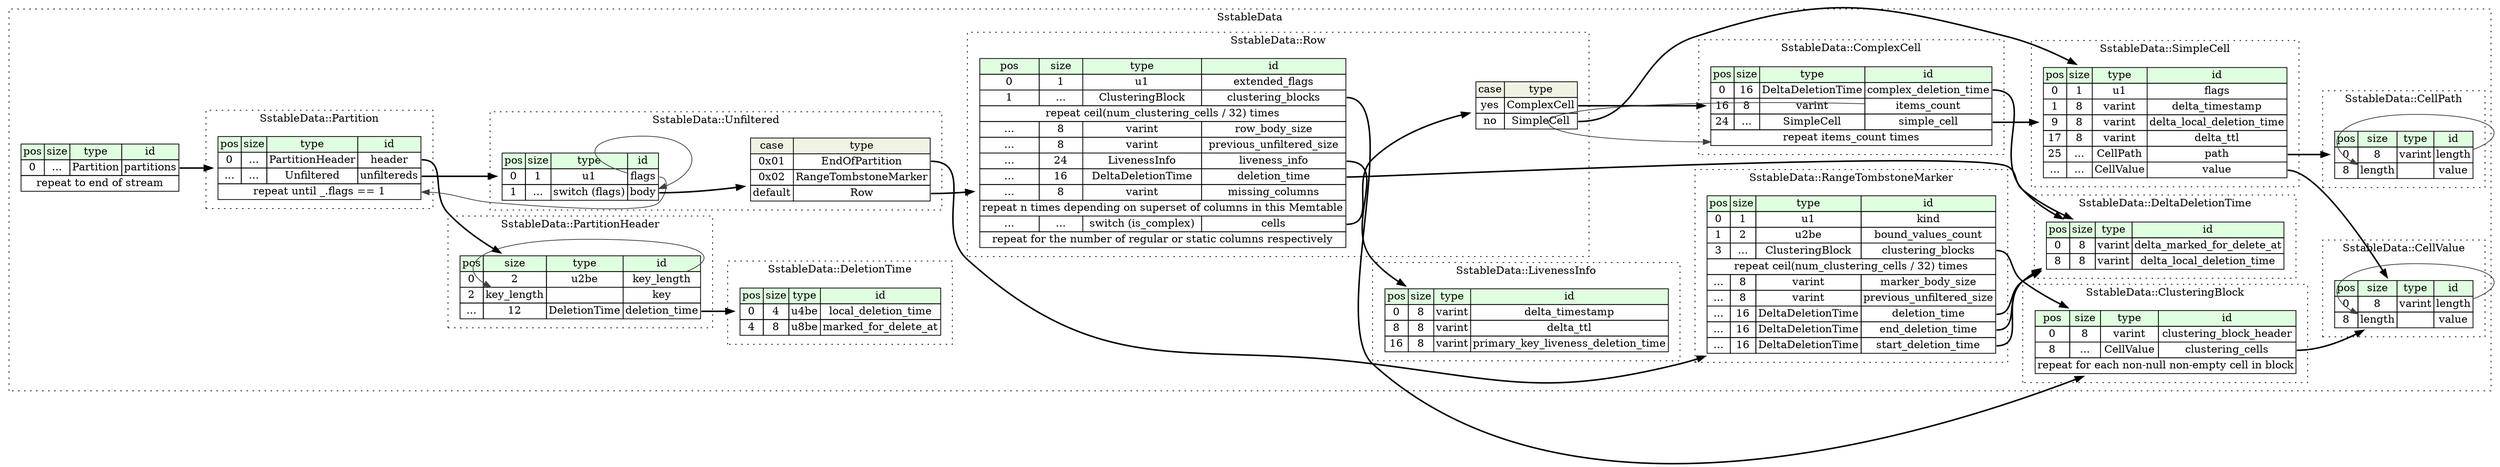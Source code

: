 digraph {
	rankdir=LR;
	node [shape=plaintext];
	subgraph cluster__sstable_data {
		label="SstableData";
		graph[style=dotted];

		sstable_data__seq [label=<<TABLE BORDER="0" CELLBORDER="1" CELLSPACING="0">
			<TR><TD BGCOLOR="#E0FFE0">pos</TD><TD BGCOLOR="#E0FFE0">size</TD><TD BGCOLOR="#E0FFE0">type</TD><TD BGCOLOR="#E0FFE0">id</TD></TR>
			<TR><TD PORT="partitions_pos">0</TD><TD PORT="partitions_size">...</TD><TD>Partition</TD><TD PORT="partitions_type">partitions</TD></TR>
			<TR><TD COLSPAN="4" PORT="partitions__repeat">repeat to end of stream</TD></TR>
		</TABLE>>];
		subgraph cluster__deletion_time {
			label="SstableData::DeletionTime";
			graph[style=dotted];

			deletion_time__seq [label=<<TABLE BORDER="0" CELLBORDER="1" CELLSPACING="0">
				<TR><TD BGCOLOR="#E0FFE0">pos</TD><TD BGCOLOR="#E0FFE0">size</TD><TD BGCOLOR="#E0FFE0">type</TD><TD BGCOLOR="#E0FFE0">id</TD></TR>
				<TR><TD PORT="local_deletion_time_pos">0</TD><TD PORT="local_deletion_time_size">4</TD><TD>u4be</TD><TD PORT="local_deletion_time_type">local_deletion_time</TD></TR>
				<TR><TD PORT="marked_for_delete_at_pos">4</TD><TD PORT="marked_for_delete_at_size">8</TD><TD>u8be</TD><TD PORT="marked_for_delete_at_type">marked_for_delete_at</TD></TR>
			</TABLE>>];
		}
		subgraph cluster__liveness_info {
			label="SstableData::LivenessInfo";
			graph[style=dotted];

			liveness_info__seq [label=<<TABLE BORDER="0" CELLBORDER="1" CELLSPACING="0">
				<TR><TD BGCOLOR="#E0FFE0">pos</TD><TD BGCOLOR="#E0FFE0">size</TD><TD BGCOLOR="#E0FFE0">type</TD><TD BGCOLOR="#E0FFE0">id</TD></TR>
				<TR><TD PORT="delta_timestamp_pos">0</TD><TD PORT="delta_timestamp_size">8</TD><TD>varint</TD><TD PORT="delta_timestamp_type">delta_timestamp</TD></TR>
				<TR><TD PORT="delta_ttl_pos">8</TD><TD PORT="delta_ttl_size">8</TD><TD>varint</TD><TD PORT="delta_ttl_type">delta_ttl</TD></TR>
				<TR><TD PORT="primary_key_liveness_deletion_time_pos">16</TD><TD PORT="primary_key_liveness_deletion_time_size">8</TD><TD>varint</TD><TD PORT="primary_key_liveness_deletion_time_type">primary_key_liveness_deletion_time</TD></TR>
			</TABLE>>];
		}
		subgraph cluster__partition_header {
			label="SstableData::PartitionHeader";
			graph[style=dotted];

			partition_header__seq [label=<<TABLE BORDER="0" CELLBORDER="1" CELLSPACING="0">
				<TR><TD BGCOLOR="#E0FFE0">pos</TD><TD BGCOLOR="#E0FFE0">size</TD><TD BGCOLOR="#E0FFE0">type</TD><TD BGCOLOR="#E0FFE0">id</TD></TR>
				<TR><TD PORT="key_length_pos">0</TD><TD PORT="key_length_size">2</TD><TD>u2be</TD><TD PORT="key_length_type">key_length</TD></TR>
				<TR><TD PORT="key_pos">2</TD><TD PORT="key_size">key_length</TD><TD></TD><TD PORT="key_type">key</TD></TR>
				<TR><TD PORT="deletion_time_pos">...</TD><TD PORT="deletion_time_size">12</TD><TD>DeletionTime</TD><TD PORT="deletion_time_type">deletion_time</TD></TR>
			</TABLE>>];
		}
		subgraph cluster__simple_cell {
			label="SstableData::SimpleCell";
			graph[style=dotted];

			simple_cell__seq [label=<<TABLE BORDER="0" CELLBORDER="1" CELLSPACING="0">
				<TR><TD BGCOLOR="#E0FFE0">pos</TD><TD BGCOLOR="#E0FFE0">size</TD><TD BGCOLOR="#E0FFE0">type</TD><TD BGCOLOR="#E0FFE0">id</TD></TR>
				<TR><TD PORT="flags_pos">0</TD><TD PORT="flags_size">1</TD><TD>u1</TD><TD PORT="flags_type">flags</TD></TR>
				<TR><TD PORT="delta_timestamp_pos">1</TD><TD PORT="delta_timestamp_size">8</TD><TD>varint</TD><TD PORT="delta_timestamp_type">delta_timestamp</TD></TR>
				<TR><TD PORT="delta_local_deletion_time_pos">9</TD><TD PORT="delta_local_deletion_time_size">8</TD><TD>varint</TD><TD PORT="delta_local_deletion_time_type">delta_local_deletion_time</TD></TR>
				<TR><TD PORT="delta_ttl_pos">17</TD><TD PORT="delta_ttl_size">8</TD><TD>varint</TD><TD PORT="delta_ttl_type">delta_ttl</TD></TR>
				<TR><TD PORT="path_pos">25</TD><TD PORT="path_size">...</TD><TD>CellPath</TD><TD PORT="path_type">path</TD></TR>
				<TR><TD PORT="value_pos">...</TD><TD PORT="value_size">...</TD><TD>CellValue</TD><TD PORT="value_type">value</TD></TR>
			</TABLE>>];
		}
		subgraph cluster__partition {
			label="SstableData::Partition";
			graph[style=dotted];

			partition__seq [label=<<TABLE BORDER="0" CELLBORDER="1" CELLSPACING="0">
				<TR><TD BGCOLOR="#E0FFE0">pos</TD><TD BGCOLOR="#E0FFE0">size</TD><TD BGCOLOR="#E0FFE0">type</TD><TD BGCOLOR="#E0FFE0">id</TD></TR>
				<TR><TD PORT="header_pos">0</TD><TD PORT="header_size">...</TD><TD>PartitionHeader</TD><TD PORT="header_type">header</TD></TR>
				<TR><TD PORT="unfiltereds_pos">...</TD><TD PORT="unfiltereds_size">...</TD><TD>Unfiltered</TD><TD PORT="unfiltereds_type">unfiltereds</TD></TR>
				<TR><TD COLSPAN="4" PORT="unfiltereds__repeat">repeat until _.flags == 1</TD></TR>
			</TABLE>>];
		}
		subgraph cluster__cell_path {
			label="SstableData::CellPath";
			graph[style=dotted];

			cell_path__seq [label=<<TABLE BORDER="0" CELLBORDER="1" CELLSPACING="0">
				<TR><TD BGCOLOR="#E0FFE0">pos</TD><TD BGCOLOR="#E0FFE0">size</TD><TD BGCOLOR="#E0FFE0">type</TD><TD BGCOLOR="#E0FFE0">id</TD></TR>
				<TR><TD PORT="length_pos">0</TD><TD PORT="length_size">8</TD><TD>varint</TD><TD PORT="length_type">length</TD></TR>
				<TR><TD PORT="value_pos">8</TD><TD PORT="value_size">length</TD><TD></TD><TD PORT="value_type">value</TD></TR>
			</TABLE>>];
		}
		subgraph cluster__clustering_block {
			label="SstableData::ClusteringBlock";
			graph[style=dotted];

			clustering_block__seq [label=<<TABLE BORDER="0" CELLBORDER="1" CELLSPACING="0">
				<TR><TD BGCOLOR="#E0FFE0">pos</TD><TD BGCOLOR="#E0FFE0">size</TD><TD BGCOLOR="#E0FFE0">type</TD><TD BGCOLOR="#E0FFE0">id</TD></TR>
				<TR><TD PORT="clustering_block_header_pos">0</TD><TD PORT="clustering_block_header_size">8</TD><TD>varint</TD><TD PORT="clustering_block_header_type">clustering_block_header</TD></TR>
				<TR><TD PORT="clustering_cells_pos">8</TD><TD PORT="clustering_cells_size">...</TD><TD>CellValue</TD><TD PORT="clustering_cells_type">clustering_cells</TD></TR>
				<TR><TD COLSPAN="4" PORT="clustering_cells__repeat">repeat for each non-null non-empty cell in block</TD></TR>
			</TABLE>>];
		}
		subgraph cluster__row {
			label="SstableData::Row";
			graph[style=dotted];

			row__seq [label=<<TABLE BORDER="0" CELLBORDER="1" CELLSPACING="0">
				<TR><TD BGCOLOR="#E0FFE0">pos</TD><TD BGCOLOR="#E0FFE0">size</TD><TD BGCOLOR="#E0FFE0">type</TD><TD BGCOLOR="#E0FFE0">id</TD></TR>
				<TR><TD PORT="extended_flags_pos">0</TD><TD PORT="extended_flags_size">1</TD><TD>u1</TD><TD PORT="extended_flags_type">extended_flags</TD></TR>
				<TR><TD PORT="clustering_blocks_pos">1</TD><TD PORT="clustering_blocks_size">...</TD><TD>ClusteringBlock</TD><TD PORT="clustering_blocks_type">clustering_blocks</TD></TR>
				<TR><TD COLSPAN="4" PORT="clustering_blocks__repeat">repeat ceil(num_clustering_cells / 32) times</TD></TR>
				<TR><TD PORT="row_body_size_pos">...</TD><TD PORT="row_body_size_size">8</TD><TD>varint</TD><TD PORT="row_body_size_type">row_body_size</TD></TR>
				<TR><TD PORT="previous_unfiltered_size_pos">...</TD><TD PORT="previous_unfiltered_size_size">8</TD><TD>varint</TD><TD PORT="previous_unfiltered_size_type">previous_unfiltered_size</TD></TR>
				<TR><TD PORT="liveness_info_pos">...</TD><TD PORT="liveness_info_size">24</TD><TD>LivenessInfo</TD><TD PORT="liveness_info_type">liveness_info</TD></TR>
				<TR><TD PORT="deletion_time_pos">...</TD><TD PORT="deletion_time_size">16</TD><TD>DeltaDeletionTime</TD><TD PORT="deletion_time_type">deletion_time</TD></TR>
				<TR><TD PORT="missing_columns_pos">...</TD><TD PORT="missing_columns_size">8</TD><TD>varint</TD><TD PORT="missing_columns_type">missing_columns</TD></TR>
				<TR><TD COLSPAN="4" PORT="missing_columns__repeat">repeat n times depending on superset of columns in this Memtable</TD></TR>
				<TR><TD PORT="cells_pos">...</TD><TD PORT="cells_size">...</TD><TD>switch (is_complex)</TD><TD PORT="cells_type">cells</TD></TR>
				<TR><TD COLSPAN="4" PORT="cells__repeat">repeat for the number of regular or static columns respectively</TD></TR>
			</TABLE>>];
row__seq_cells_switch [label=<<TABLE BORDER="0" CELLBORDER="1" CELLSPACING="0">
	<TR><TD BGCOLOR="#F0F2E4">case</TD><TD BGCOLOR="#F0F2E4">type</TD></TR>
	<TR><TD>yes</TD><TD PORT="case0">ComplexCell</TD></TR>
	<TR><TD>no</TD><TD PORT="case1">SimpleCell</TD></TR>
</TABLE>>];
		}
		subgraph cluster__delta_deletion_time {
			label="SstableData::DeltaDeletionTime";
			graph[style=dotted];

			delta_deletion_time__seq [label=<<TABLE BORDER="0" CELLBORDER="1" CELLSPACING="0">
				<TR><TD BGCOLOR="#E0FFE0">pos</TD><TD BGCOLOR="#E0FFE0">size</TD><TD BGCOLOR="#E0FFE0">type</TD><TD BGCOLOR="#E0FFE0">id</TD></TR>
				<TR><TD PORT="delta_marked_for_delete_at_pos">0</TD><TD PORT="delta_marked_for_delete_at_size">8</TD><TD>varint</TD><TD PORT="delta_marked_for_delete_at_type">delta_marked_for_delete_at</TD></TR>
				<TR><TD PORT="delta_local_deletion_time_pos">8</TD><TD PORT="delta_local_deletion_time_size">8</TD><TD>varint</TD><TD PORT="delta_local_deletion_time_type">delta_local_deletion_time</TD></TR>
			</TABLE>>];
		}
		subgraph cluster__range_tombstone_marker {
			label="SstableData::RangeTombstoneMarker";
			graph[style=dotted];

			range_tombstone_marker__seq [label=<<TABLE BORDER="0" CELLBORDER="1" CELLSPACING="0">
				<TR><TD BGCOLOR="#E0FFE0">pos</TD><TD BGCOLOR="#E0FFE0">size</TD><TD BGCOLOR="#E0FFE0">type</TD><TD BGCOLOR="#E0FFE0">id</TD></TR>
				<TR><TD PORT="kind_pos">0</TD><TD PORT="kind_size">1</TD><TD>u1</TD><TD PORT="kind_type">kind</TD></TR>
				<TR><TD PORT="bound_values_count_pos">1</TD><TD PORT="bound_values_count_size">2</TD><TD>u2be</TD><TD PORT="bound_values_count_type">bound_values_count</TD></TR>
				<TR><TD PORT="clustering_blocks_pos">3</TD><TD PORT="clustering_blocks_size">...</TD><TD>ClusteringBlock</TD><TD PORT="clustering_blocks_type">clustering_blocks</TD></TR>
				<TR><TD COLSPAN="4" PORT="clustering_blocks__repeat">repeat ceil(num_clustering_cells / 32) times</TD></TR>
				<TR><TD PORT="marker_body_size_pos">...</TD><TD PORT="marker_body_size_size">8</TD><TD>varint</TD><TD PORT="marker_body_size_type">marker_body_size</TD></TR>
				<TR><TD PORT="previous_unfiltered_size_pos">...</TD><TD PORT="previous_unfiltered_size_size">8</TD><TD>varint</TD><TD PORT="previous_unfiltered_size_type">previous_unfiltered_size</TD></TR>
				<TR><TD PORT="deletion_time_pos">...</TD><TD PORT="deletion_time_size">16</TD><TD>DeltaDeletionTime</TD><TD PORT="deletion_time_type">deletion_time</TD></TR>
				<TR><TD PORT="end_deletion_time_pos">...</TD><TD PORT="end_deletion_time_size">16</TD><TD>DeltaDeletionTime</TD><TD PORT="end_deletion_time_type">end_deletion_time</TD></TR>
				<TR><TD PORT="start_deletion_time_pos">...</TD><TD PORT="start_deletion_time_size">16</TD><TD>DeltaDeletionTime</TD><TD PORT="start_deletion_time_type">start_deletion_time</TD></TR>
			</TABLE>>];
		}
		subgraph cluster__cell_value {
			label="SstableData::CellValue";
			graph[style=dotted];

			cell_value__seq [label=<<TABLE BORDER="0" CELLBORDER="1" CELLSPACING="0">
				<TR><TD BGCOLOR="#E0FFE0">pos</TD><TD BGCOLOR="#E0FFE0">size</TD><TD BGCOLOR="#E0FFE0">type</TD><TD BGCOLOR="#E0FFE0">id</TD></TR>
				<TR><TD PORT="length_pos">0</TD><TD PORT="length_size">8</TD><TD>varint</TD><TD PORT="length_type">length</TD></TR>
				<TR><TD PORT="value_pos">8</TD><TD PORT="value_size">length</TD><TD></TD><TD PORT="value_type">value</TD></TR>
			</TABLE>>];
		}
		subgraph cluster__complex_cell {
			label="SstableData::ComplexCell";
			graph[style=dotted];

			complex_cell__seq [label=<<TABLE BORDER="0" CELLBORDER="1" CELLSPACING="0">
				<TR><TD BGCOLOR="#E0FFE0">pos</TD><TD BGCOLOR="#E0FFE0">size</TD><TD BGCOLOR="#E0FFE0">type</TD><TD BGCOLOR="#E0FFE0">id</TD></TR>
				<TR><TD PORT="complex_deletion_time_pos">0</TD><TD PORT="complex_deletion_time_size">16</TD><TD>DeltaDeletionTime</TD><TD PORT="complex_deletion_time_type">complex_deletion_time</TD></TR>
				<TR><TD PORT="items_count_pos">16</TD><TD PORT="items_count_size">8</TD><TD>varint</TD><TD PORT="items_count_type">items_count</TD></TR>
				<TR><TD PORT="simple_cell_pos">24</TD><TD PORT="simple_cell_size">...</TD><TD>SimpleCell</TD><TD PORT="simple_cell_type">simple_cell</TD></TR>
				<TR><TD COLSPAN="4" PORT="simple_cell__repeat">repeat items_count times</TD></TR>
			</TABLE>>];
		}
		subgraph cluster__unfiltered {
			label="SstableData::Unfiltered";
			graph[style=dotted];

			unfiltered__seq [label=<<TABLE BORDER="0" CELLBORDER="1" CELLSPACING="0">
				<TR><TD BGCOLOR="#E0FFE0">pos</TD><TD BGCOLOR="#E0FFE0">size</TD><TD BGCOLOR="#E0FFE0">type</TD><TD BGCOLOR="#E0FFE0">id</TD></TR>
				<TR><TD PORT="flags_pos">0</TD><TD PORT="flags_size">1</TD><TD>u1</TD><TD PORT="flags_type">flags</TD></TR>
				<TR><TD PORT="body_pos">1</TD><TD PORT="body_size">...</TD><TD>switch (flags)</TD><TD PORT="body_type">body</TD></TR>
			</TABLE>>];
unfiltered__seq_body_switch [label=<<TABLE BORDER="0" CELLBORDER="1" CELLSPACING="0">
	<TR><TD BGCOLOR="#F0F2E4">case</TD><TD BGCOLOR="#F0F2E4">type</TD></TR>
	<TR><TD>0x01</TD><TD PORT="case0">EndOfPartition</TD></TR>
	<TR><TD>0x02</TD><TD PORT="case0">RangeTombstoneMarker</TD></TR>
	<TR><TD>default</TD><TD PORT="case1">Row</TD></TR>
</TABLE>>];
		}
	}
	sstable_data__seq:partitions_type -> partition__seq [style=bold];
	partition_header__seq:key_length_type -> partition_header__seq:key_size [color="#404040"];
	partition_header__seq:deletion_time_type -> deletion_time__seq [style=bold];
	simple_cell__seq:path_type -> cell_path__seq [style=bold];
	simple_cell__seq:value_type -> cell_value__seq [style=bold];
	partition__seq:header_type -> partition_header__seq [style=bold];
	partition__seq:unfiltereds_type -> unfiltered__seq [style=bold];
	unfiltered__seq:flags_type -> partition__seq:unfiltereds__repeat [color="#404040"];
	cell_path__seq:length_type -> cell_path__seq:value_size [color="#404040"];
	clustering_block__seq:clustering_cells_type -> cell_value__seq [style=bold];
	row__seq:clustering_blocks_type -> clustering_block__seq [style=bold];
	row__seq:liveness_info_type -> liveness_info__seq [style=bold];
	row__seq:deletion_time_type -> delta_deletion_time__seq [style=bold];
	row__seq:cells_type -> row__seq_cells_switch [style=bold];
	row__seq_cells_switch:case0 -> complex_cell__seq [style=bold];
	row__seq_cells_switch:case1 -> simple_cell__seq [style=bold];
	range_tombstone_marker__seq:clustering_blocks_type -> clustering_block__seq [style=bold];
	range_tombstone_marker__seq:deletion_time_type -> delta_deletion_time__seq [style=bold];
	range_tombstone_marker__seq:end_deletion_time_type -> delta_deletion_time__seq [style=bold];
	range_tombstone_marker__seq:start_deletion_time_type -> delta_deletion_time__seq [style=bold];
	cell_value__seq:length_type -> cell_value__seq:value_size [color="#404040"];
	complex_cell__seq:complex_deletion_time_type -> delta_deletion_time__seq [style=bold];
	complex_cell__seq:simple_cell_type -> simple_cell__seq [style=bold];
	complex_cell__seq:items_count_type -> complex_cell__seq:simple_cell__repeat [color="#404040"];
	unfiltered__seq:body_type -> unfiltered__seq_body_switch [style=bold];
	unfiltered__seq_body_switch:case0 -> range_tombstone_marker__seq [style=bold];
	unfiltered__seq_body_switch:case1 -> row__seq [style=bold];
	unfiltered__seq:flags_type -> unfiltered__seq:body_type [color="#404040"];
}
